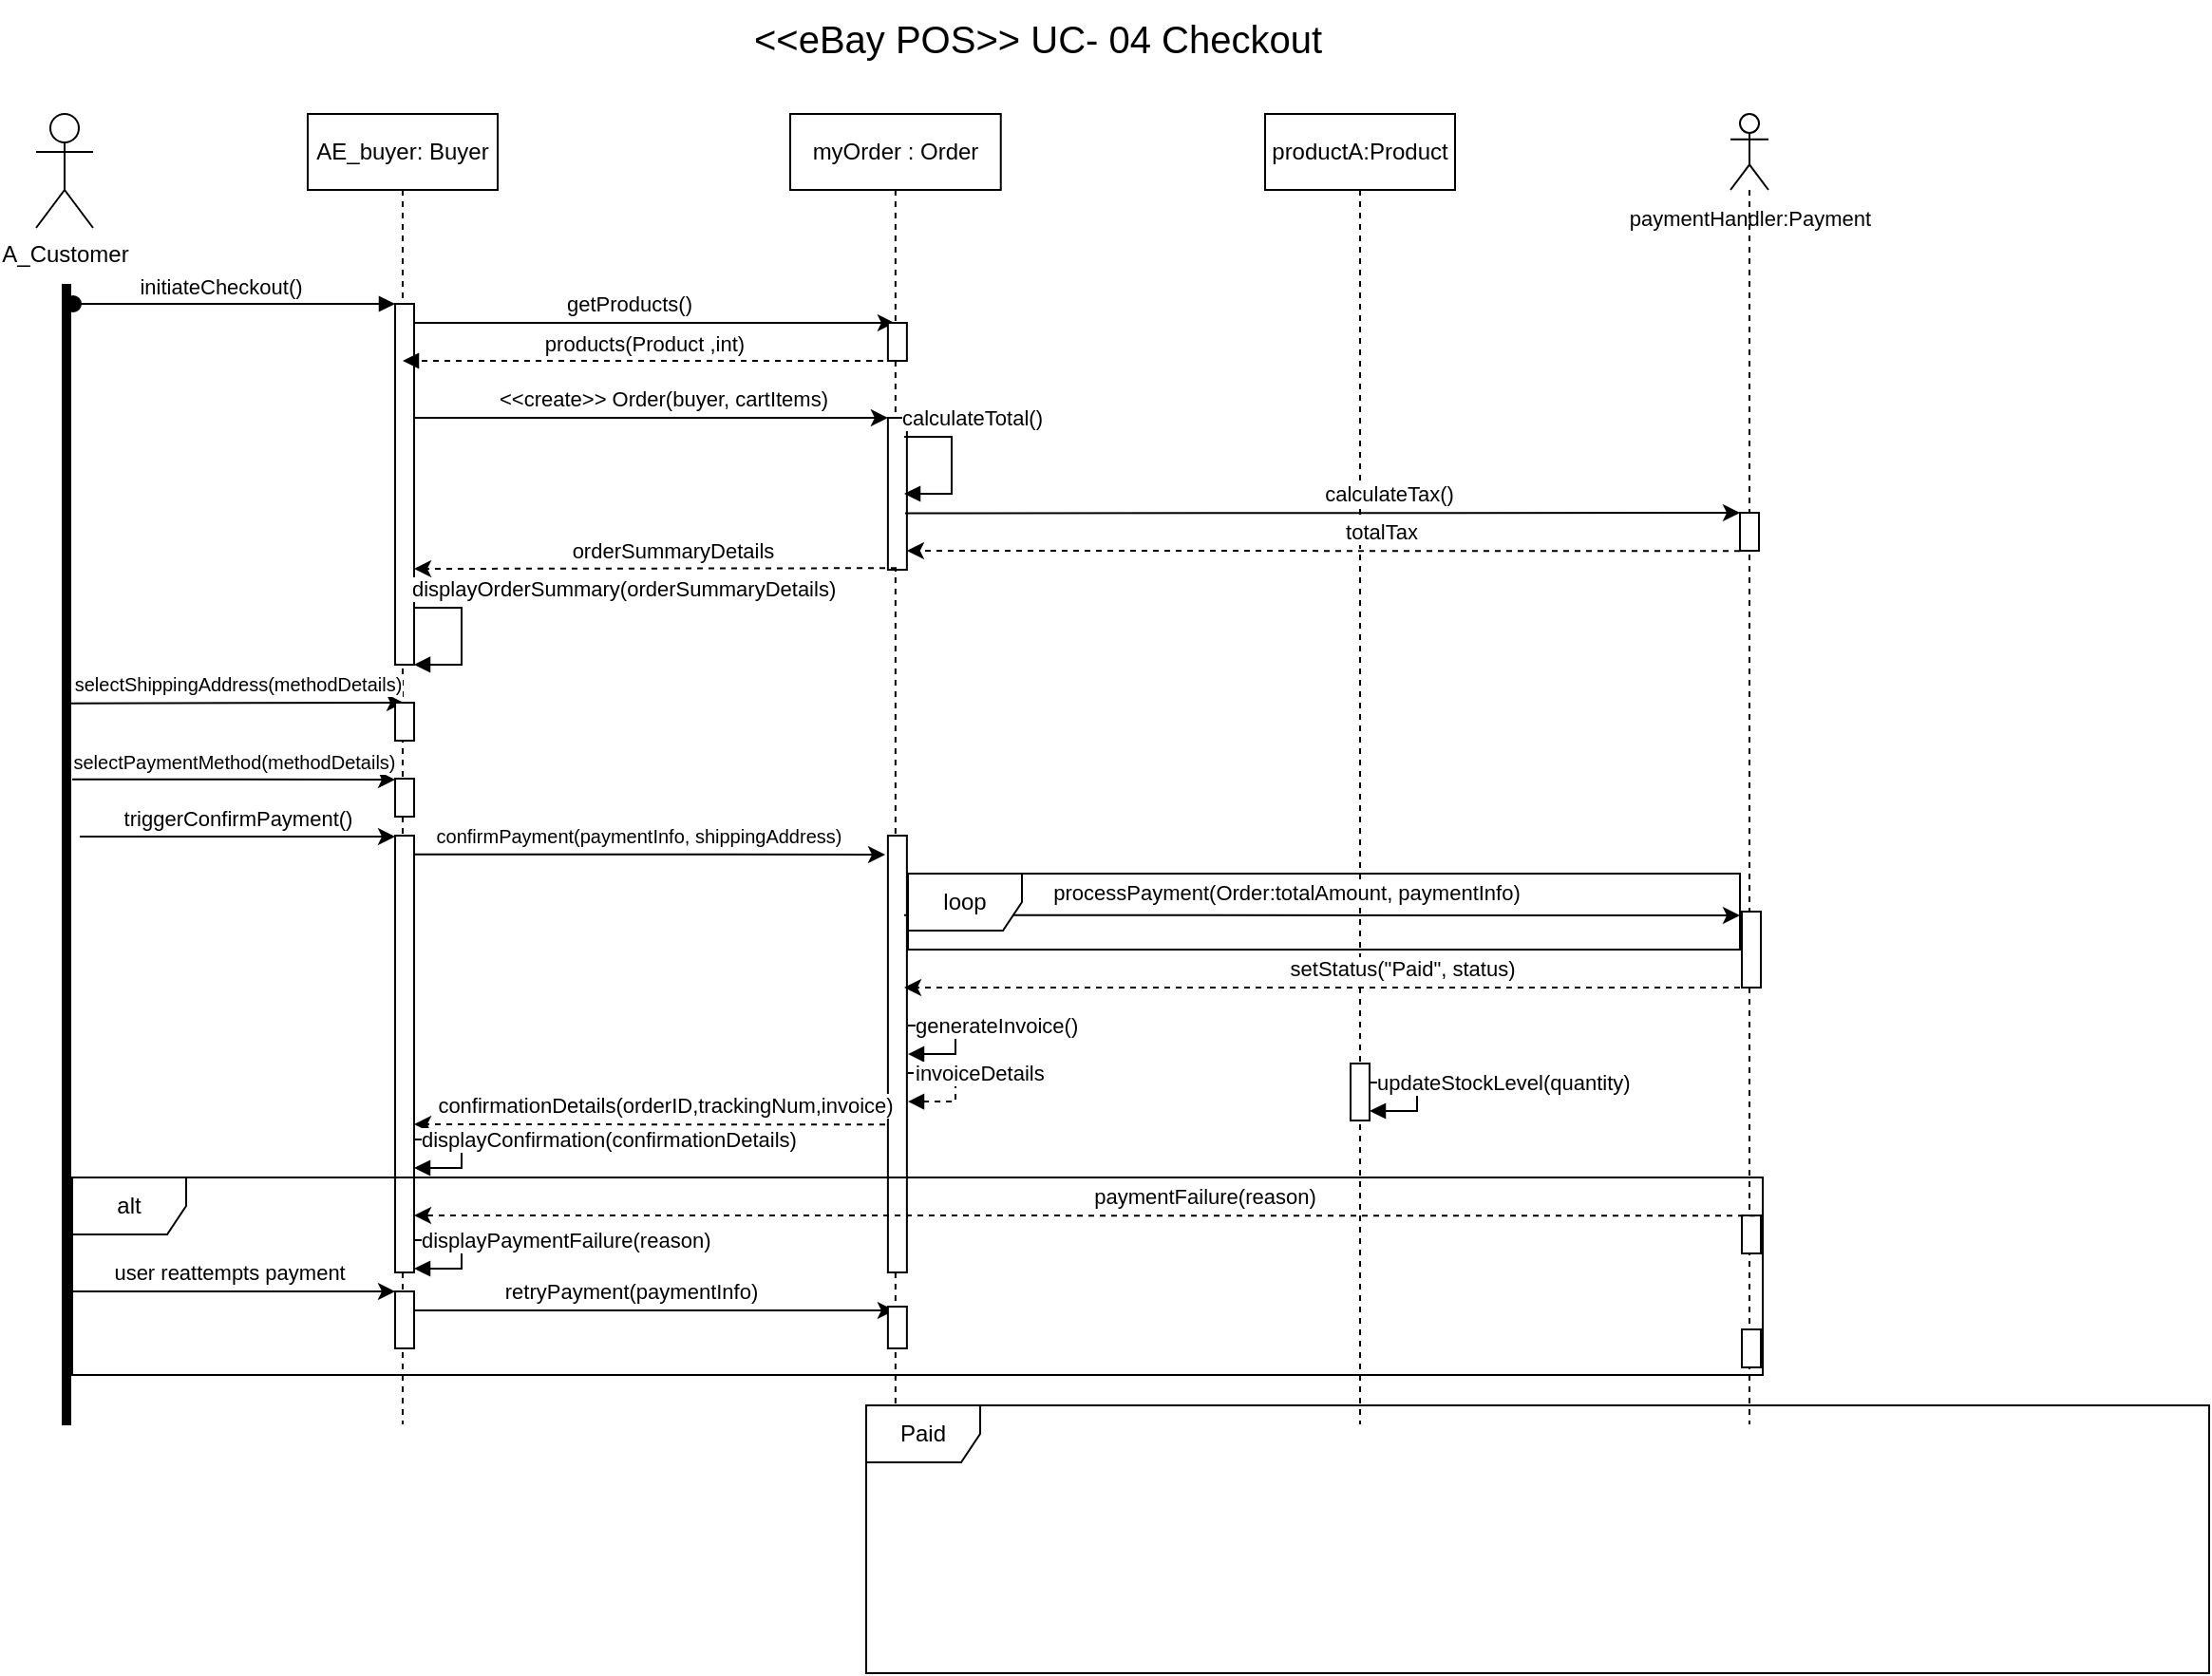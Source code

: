<mxfile version="27.0.6">
  <diagram name="Page-1" id="2YBvvXClWsGukQMizWep">
    <mxGraphModel dx="2276" dy="859" grid="1" gridSize="10" guides="1" tooltips="1" connect="1" arrows="1" fold="1" page="1" pageScale="1" pageWidth="850" pageHeight="1100" math="0" shadow="0">
      <root>
        <mxCell id="0" />
        <mxCell id="1" parent="0" />
        <mxCell id="mtO_gDQZqmRhvzvz-Wwp-23" value="" style="edgeStyle=elbowEdgeStyle;rounded=0;orthogonalLoop=1;jettySize=auto;html=1;elbow=vertical;curved=0;" parent="1" edge="1" target="kN1TvL-AGW_TWXCYKgNe-19">
          <mxGeometry relative="1" as="geometry">
            <mxPoint x="-241" y="700" as="sourcePoint" />
            <mxPoint x="103.065" y="699.696" as="targetPoint" />
          </mxGeometry>
        </mxCell>
        <mxCell id="mtO_gDQZqmRhvzvz-Wwp-24" value="retryPayment(paymentInfo)" style="edgeLabel;html=1;align=center;verticalAlign=middle;resizable=0;points=[];" parent="mtO_gDQZqmRhvzvz-Wwp-23" vertex="1" connectable="0">
          <mxGeometry x="-0.239" y="4" relative="1" as="geometry">
            <mxPoint x="19" y="-6" as="offset" />
          </mxGeometry>
        </mxCell>
        <mxCell id="kN1TvL-AGW_TWXCYKgNe-4" value="A_Customer" style="shape=umlActor;verticalLabelPosition=bottom;verticalAlign=top;html=1;" parent="1" vertex="1">
          <mxGeometry x="-437" y="70" width="30" height="60" as="geometry" />
        </mxCell>
        <mxCell id="kN1TvL-AGW_TWXCYKgNe-6" value="" style="html=1;points=[[0,0,0,0,5],[0,1,0,0,-5],[1,0,0,0,5],[1,1,0,0,-5]];perimeter=orthogonalPerimeter;outlineConnect=0;targetShapes=umlLifeline;portConstraint=eastwest;newEdgeStyle={&quot;curved&quot;:0,&quot;rounded&quot;:0};fillColor=#000000;imageWidth=6;" parent="1" vertex="1">
          <mxGeometry x="-423" y="160" width="4" height="600" as="geometry" />
        </mxCell>
        <mxCell id="kN1TvL-AGW_TWXCYKgNe-8" value="initiateCheckout()" style="html=1;verticalAlign=bottom;startArrow=oval;startFill=1;endArrow=block;startSize=8;curved=0;rounded=0;" parent="1" edge="1">
          <mxGeometry x="-0.087" width="60" relative="1" as="geometry">
            <mxPoint x="-417.5" y="170" as="sourcePoint" />
            <mxPoint x="-248.0" y="170" as="targetPoint" />
            <mxPoint as="offset" />
          </mxGeometry>
        </mxCell>
        <mxCell id="kN1TvL-AGW_TWXCYKgNe-25" value="" style="edgeStyle=elbowEdgeStyle;rounded=0;orthogonalLoop=1;jettySize=auto;html=1;elbow=vertical;curved=0;" parent="1" edge="1" target="kN1TvL-AGW_TWXCYKgNe-19">
          <mxGeometry relative="1" as="geometry">
            <mxPoint x="-242.0" y="179.996" as="sourcePoint" />
            <mxPoint x="-73.5" y="180" as="targetPoint" />
          </mxGeometry>
        </mxCell>
        <mxCell id="kN1TvL-AGW_TWXCYKgNe-26" value="getProducts()" style="edgeLabel;html=1;align=center;verticalAlign=middle;resizable=0;points=[];" parent="kN1TvL-AGW_TWXCYKgNe-25" vertex="1" connectable="0">
          <mxGeometry x="-0.239" y="4" relative="1" as="geometry">
            <mxPoint x="19" y="-6" as="offset" />
          </mxGeometry>
        </mxCell>
        <mxCell id="kN1TvL-AGW_TWXCYKgNe-13" value="AE_buyer: Buyer" style="shape=umlLifeline;perimeter=lifelinePerimeter;whiteSpace=wrap;html=1;container=0;dropTarget=0;collapsible=0;recursiveResize=0;outlineConnect=0;portConstraint=eastwest;newEdgeStyle={&quot;edgeStyle&quot;:&quot;elbowEdgeStyle&quot;,&quot;elbow&quot;:&quot;vertical&quot;,&quot;curved&quot;:0,&quot;rounded&quot;:0};" parent="1" vertex="1">
          <mxGeometry x="-294" y="70" width="100" height="690" as="geometry" />
        </mxCell>
        <mxCell id="HF9BvkSXhrn5gTn5HDKa-1" value="" style="html=1;points=[[0,0,0,0,5],[0,1,0,0,-5],[1,0,0,0,5],[1,1,0,0,-5]];perimeter=orthogonalPerimeter;outlineConnect=0;targetShapes=umlLifeline;portConstraint=eastwest;newEdgeStyle={&quot;curved&quot;:0,&quot;rounded&quot;:0};" parent="kN1TvL-AGW_TWXCYKgNe-13" vertex="1">
          <mxGeometry x="46" y="100" width="10" height="190" as="geometry" />
        </mxCell>
        <mxCell id="Sw7p4tAm8NIHKgo4iLP5-28" value="" style="html=1;points=[[0,0,0,0,5],[0,1,0,0,-5],[1,0,0,0,5],[1,1,0,0,-5]];perimeter=orthogonalPerimeter;outlineConnect=0;targetShapes=umlLifeline;portConstraint=eastwest;newEdgeStyle={&quot;curved&quot;:0,&quot;rounded&quot;:0};" parent="kN1TvL-AGW_TWXCYKgNe-13" vertex="1">
          <mxGeometry x="46" y="380" width="10" height="230" as="geometry" />
        </mxCell>
        <mxCell id="mtO_gDQZqmRhvzvz-Wwp-13" value="" style="html=1;points=[[0,0,0,0,5],[0,1,0,0,-5],[1,0,0,0,5],[1,1,0,0,-5]];perimeter=orthogonalPerimeter;outlineConnect=0;targetShapes=umlLifeline;portConstraint=eastwest;newEdgeStyle={&quot;curved&quot;:0,&quot;rounded&quot;:0};" parent="kN1TvL-AGW_TWXCYKgNe-13" vertex="1">
          <mxGeometry x="46" y="620" width="10" height="30" as="geometry" />
        </mxCell>
        <mxCell id="kN1TvL-AGW_TWXCYKgNe-19" value="myOrder : Order" style="shape=umlLifeline;perimeter=lifelinePerimeter;whiteSpace=wrap;html=1;container=0;dropTarget=0;collapsible=0;recursiveResize=0;outlineConnect=0;portConstraint=eastwest;newEdgeStyle={&quot;edgeStyle&quot;:&quot;elbowEdgeStyle&quot;,&quot;elbow&quot;:&quot;vertical&quot;,&quot;curved&quot;:0,&quot;rounded&quot;:0};" parent="1" vertex="1">
          <mxGeometry x="-40" y="70" width="110.87" height="690" as="geometry" />
        </mxCell>
        <mxCell id="kN1TvL-AGW_TWXCYKgNe-66" value="" style="html=1;points=[[0,0,0,0,5],[0,1,0,0,-5],[1,0,0,0,5],[1,1,0,0,-5]];perimeter=orthogonalPerimeter;outlineConnect=0;targetShapes=umlLifeline;portConstraint=eastwest;newEdgeStyle={&quot;curved&quot;:0,&quot;rounded&quot;:0};" parent="kN1TvL-AGW_TWXCYKgNe-19" vertex="1">
          <mxGeometry x="51.44" y="380" width="10" height="230" as="geometry" />
        </mxCell>
        <mxCell id="kN1TvL-AGW_TWXCYKgNe-73" value="" style="html=1;points=[[0,0,0,0,5],[0,1,0,0,-5],[1,0,0,0,5],[1,1,0,0,-5]];perimeter=orthogonalPerimeter;outlineConnect=0;targetShapes=umlLifeline;portConstraint=eastwest;newEdgeStyle={&quot;curved&quot;:0,&quot;rounded&quot;:0};" parent="kN1TvL-AGW_TWXCYKgNe-19" vertex="1">
          <mxGeometry x="51.44" y="160" width="10" height="80" as="geometry" />
        </mxCell>
        <mxCell id="mtO_gDQZqmRhvzvz-Wwp-22" value="" style="html=1;points=[[0,0,0,0,5],[0,1,0,0,-5],[1,0,0,0,5],[1,1,0,0,-5]];perimeter=orthogonalPerimeter;outlineConnect=0;targetShapes=umlLifeline;portConstraint=eastwest;newEdgeStyle={&quot;curved&quot;:0,&quot;rounded&quot;:0};" parent="kN1TvL-AGW_TWXCYKgNe-19" vertex="1">
          <mxGeometry x="51.44" y="628" width="10" height="22" as="geometry" />
        </mxCell>
        <mxCell id="Sw7p4tAm8NIHKgo4iLP5-13" value="" style="html=1;points=[[0,0,0,0,5],[0,1,0,0,-5],[1,0,0,0,5],[1,1,0,0,-5]];perimeter=orthogonalPerimeter;outlineConnect=0;targetShapes=umlLifeline;portConstraint=eastwest;newEdgeStyle={&quot;curved&quot;:0,&quot;rounded&quot;:0};" parent="kN1TvL-AGW_TWXCYKgNe-19" vertex="1">
          <mxGeometry x="51.44" y="110" width="10" height="20" as="geometry" />
        </mxCell>
        <mxCell id="kN1TvL-AGW_TWXCYKgNe-23" value="" style="shape=umlLifeline;perimeter=lifelinePerimeter;whiteSpace=wrap;html=1;container=1;dropTarget=0;collapsible=0;recursiveResize=0;outlineConnect=0;portConstraint=eastwest;newEdgeStyle={&quot;curved&quot;:0,&quot;rounded&quot;:0};participant=umlActor;" parent="1" vertex="1">
          <mxGeometry x="455" y="70" width="20" height="690" as="geometry" />
        </mxCell>
        <mxCell id="Sw7p4tAm8NIHKgo4iLP5-35" value="" style="html=1;points=[[0,0,0,0,5],[0,1,0,0,-5],[1,0,0,0,5],[1,1,0,0,-5]];perimeter=orthogonalPerimeter;outlineConnect=0;targetShapes=umlLifeline;portConstraint=eastwest;newEdgeStyle={&quot;curved&quot;:0,&quot;rounded&quot;:0};" parent="kN1TvL-AGW_TWXCYKgNe-23" vertex="1">
          <mxGeometry x="6" y="420" width="10" height="40" as="geometry" />
        </mxCell>
        <mxCell id="HF9BvkSXhrn5gTn5HDKa-6" value="" style="html=1;points=[[0,0,0,0,5],[0,1,0,0,-5],[1,0,0,0,5],[1,1,0,0,-5]];perimeter=orthogonalPerimeter;outlineConnect=0;targetShapes=umlLifeline;portConstraint=eastwest;newEdgeStyle={&quot;curved&quot;:0,&quot;rounded&quot;:0};" parent="kN1TvL-AGW_TWXCYKgNe-23" vertex="1">
          <mxGeometry x="6" y="640" width="10" height="20" as="geometry" />
        </mxCell>
        <mxCell id="ykOPbRQtEB0h3hrjc40J-9" value="" style="html=1;points=[[0,0,0,0,5],[0,1,0,0,-5],[1,0,0,0,5],[1,1,0,0,-5]];perimeter=orthogonalPerimeter;outlineConnect=0;targetShapes=umlLifeline;portConstraint=eastwest;newEdgeStyle={&quot;curved&quot;:0,&quot;rounded&quot;:0};" parent="kN1TvL-AGW_TWXCYKgNe-23" vertex="1">
          <mxGeometry x="6" y="580" width="10" height="20" as="geometry" />
        </mxCell>
        <mxCell id="nH1G99oQ00qSDfp580w2-2" value="" style="html=1;points=[[0,0,0,0,5],[0,1,0,0,-5],[1,0,0,0,5],[1,1,0,0,-5]];perimeter=orthogonalPerimeter;outlineConnect=0;targetShapes=umlLifeline;portConstraint=eastwest;newEdgeStyle={&quot;curved&quot;:0,&quot;rounded&quot;:0};" vertex="1" parent="kN1TvL-AGW_TWXCYKgNe-23">
          <mxGeometry x="5" y="210" width="10" height="20" as="geometry" />
        </mxCell>
        <mxCell id="kN1TvL-AGW_TWXCYKgNe-24" value="paymentHandler:Payment" style="text;html=1;align=center;verticalAlign=middle;resizable=0;points=[];autosize=1;strokeColor=none;fillColor=none;fontSize=11;" parent="1" vertex="1">
          <mxGeometry x="390" y="110" width="150" height="30" as="geometry" />
        </mxCell>
        <mxCell id="kN1TvL-AGW_TWXCYKgNe-31" value="" style="edgeStyle=elbowEdgeStyle;rounded=0;orthogonalLoop=1;jettySize=auto;html=1;elbow=vertical;curved=0;" parent="1" target="kN1TvL-AGW_TWXCYKgNe-73" edge="1">
          <mxGeometry relative="1" as="geometry">
            <mxPoint x="-238.0" y="229.996" as="sourcePoint" />
            <mxPoint x="-103.13" y="229.996" as="targetPoint" />
          </mxGeometry>
        </mxCell>
        <mxCell id="Sw7p4tAm8NIHKgo4iLP5-3" value="&amp;lt;&amp;lt;create&amp;gt;&amp;gt; Order(buyer, cartItems)" style="edgeLabel;html=1;align=center;verticalAlign=middle;resizable=0;points=[];" parent="kN1TvL-AGW_TWXCYKgNe-31" vertex="1" connectable="0">
          <mxGeometry x="0.298" relative="1" as="geometry">
            <mxPoint x="-31" y="-10" as="offset" />
          </mxGeometry>
        </mxCell>
        <mxCell id="kN1TvL-AGW_TWXCYKgNe-64" value="productA:Product" style="shape=umlLifeline;perimeter=lifelinePerimeter;whiteSpace=wrap;html=1;container=0;dropTarget=0;collapsible=0;recursiveResize=0;outlineConnect=0;portConstraint=eastwest;newEdgeStyle={&quot;edgeStyle&quot;:&quot;elbowEdgeStyle&quot;,&quot;elbow&quot;:&quot;vertical&quot;,&quot;curved&quot;:0,&quot;rounded&quot;:0};" parent="1" vertex="1">
          <mxGeometry x="210" y="70" width="100" height="690" as="geometry" />
        </mxCell>
        <mxCell id="kN1TvL-AGW_TWXCYKgNe-87" value="" style="edgeStyle=elbowEdgeStyle;rounded=0;orthogonalLoop=1;jettySize=auto;html=1;elbow=vertical;curved=0;exitX=1;exitY=1;exitDx=0;exitDy=-5;exitPerimeter=0;" parent="1" edge="1">
          <mxGeometry relative="1" as="geometry">
            <mxPoint x="-414" y="450.46" as="sourcePoint" />
            <mxPoint x="-248" y="450.17" as="targetPoint" />
          </mxGeometry>
        </mxCell>
        <mxCell id="kN1TvL-AGW_TWXCYKgNe-88" value="triggerConfirmPayment()" style="edgeLabel;html=1;align=center;verticalAlign=middle;resizable=0;points=[];" parent="kN1TvL-AGW_TWXCYKgNe-87" vertex="1" connectable="0">
          <mxGeometry x="-0.239" y="4" relative="1" as="geometry">
            <mxPoint x="19" y="-6" as="offset" />
          </mxGeometry>
        </mxCell>
        <mxCell id="kN1TvL-AGW_TWXCYKgNe-93" value="&amp;lt;&amp;lt;eBay POS&amp;gt;&amp;gt; UC- 04 Checkout" style="text;html=1;align=center;verticalAlign=middle;resizable=0;points=[];autosize=1;strokeColor=none;fillColor=none;fontSize=20;" parent="1" vertex="1">
          <mxGeometry x="-70" y="10" width="320" height="40" as="geometry" />
        </mxCell>
        <mxCell id="Sw7p4tAm8NIHKgo4iLP5-1" value="products(Product ,int)" style="html=1;verticalAlign=bottom;endArrow=block;curved=0;rounded=0;dashed=1;" parent="1" edge="1" target="kN1TvL-AGW_TWXCYKgNe-13">
          <mxGeometry width="80" relative="1" as="geometry">
            <mxPoint x="9" y="200" as="sourcePoint" />
            <mxPoint x="-150" y="200" as="targetPoint" />
          </mxGeometry>
        </mxCell>
        <mxCell id="Sw7p4tAm8NIHKgo4iLP5-2" value="" style="edgeStyle=elbowEdgeStyle;rounded=0;orthogonalLoop=1;jettySize=auto;html=1;elbow=vertical;curved=0;" parent="1" source="Sw7p4tAm8NIHKgo4iLP5-16" edge="1">
          <mxGeometry relative="1" as="geometry">
            <mxPoint x="-360.0" y="389.996" as="sourcePoint" />
            <mxPoint x="-243" y="390" as="targetPoint" />
          </mxGeometry>
        </mxCell>
        <mxCell id="Sw7p4tAm8NIHKgo4iLP5-6" value="" style="edgeStyle=elbowEdgeStyle;rounded=0;orthogonalLoop=1;jettySize=auto;html=1;elbow=vertical;curved=0;dashed=1;" parent="1" edge="1">
          <mxGeometry relative="1" as="geometry">
            <mxPoint x="16" y="309.13" as="sourcePoint" />
            <mxPoint x="-238" y="309.571" as="targetPoint" />
            <Array as="points" />
          </mxGeometry>
        </mxCell>
        <mxCell id="Sw7p4tAm8NIHKgo4iLP5-7" value="orderSummaryDetails" style="edgeLabel;html=1;align=center;verticalAlign=middle;resizable=0;points=[];" parent="Sw7p4tAm8NIHKgo4iLP5-6" vertex="1" connectable="0">
          <mxGeometry x="-0.239" y="4" relative="1" as="geometry">
            <mxPoint x="-22" y="-14" as="offset" />
          </mxGeometry>
        </mxCell>
        <mxCell id="Sw7p4tAm8NIHKgo4iLP5-8" value="displayOrderSummary(orderSummaryDetails)" style="html=1;align=left;spacingLeft=2;endArrow=block;rounded=0;edgeStyle=orthogonalEdgeStyle;curved=0;rounded=0;" parent="1" edge="1">
          <mxGeometry x="-1" y="11" relative="1" as="geometry">
            <mxPoint x="-238" y="329.98" as="sourcePoint" />
            <Array as="points">
              <mxPoint x="-213" y="359.98" />
            </Array>
            <mxPoint x="-238" y="359.98" as="targetPoint" />
            <mxPoint x="-5" y="1" as="offset" />
          </mxGeometry>
        </mxCell>
        <mxCell id="Sw7p4tAm8NIHKgo4iLP5-10" value="calculateTotal()" style="html=1;align=left;spacingLeft=2;endArrow=block;rounded=0;edgeStyle=orthogonalEdgeStyle;curved=0;rounded=0;" parent="1" edge="1">
          <mxGeometry x="-1" y="11" relative="1" as="geometry">
            <mxPoint x="20" y="240" as="sourcePoint" />
            <Array as="points">
              <mxPoint x="45" y="270" />
            </Array>
            <mxPoint x="20" y="270" as="targetPoint" />
            <mxPoint x="-5" y="1" as="offset" />
          </mxGeometry>
        </mxCell>
        <mxCell id="Sw7p4tAm8NIHKgo4iLP5-18" value="" style="edgeStyle=elbowEdgeStyle;rounded=0;orthogonalLoop=1;jettySize=auto;html=1;elbow=vertical;curved=0;" parent="1" edge="1">
          <mxGeometry relative="1" as="geometry">
            <mxPoint x="-423.0" y="380.326" as="sourcePoint" />
            <mxPoint x="-243.5" y="379.997" as="targetPoint" />
          </mxGeometry>
        </mxCell>
        <mxCell id="Sw7p4tAm8NIHKgo4iLP5-19" value="selectShippingAddress(methodDetails)" style="edgeLabel;html=1;align=center;verticalAlign=middle;resizable=0;points=[];fontSize=10;" parent="Sw7p4tAm8NIHKgo4iLP5-18" vertex="1" connectable="0">
          <mxGeometry x="-0.152" y="9" relative="1" as="geometry">
            <mxPoint x="16" y="-1" as="offset" />
          </mxGeometry>
        </mxCell>
        <mxCell id="Sw7p4tAm8NIHKgo4iLP5-16" value="" style="html=1;points=[[0,0,0,0,5],[0,1,0,0,-5],[1,0,0,0,5],[1,1,0,0,-5]];perimeter=orthogonalPerimeter;outlineConnect=0;targetShapes=umlLifeline;portConstraint=eastwest;newEdgeStyle={&quot;curved&quot;:0,&quot;rounded&quot;:0};" parent="1" vertex="1">
          <mxGeometry x="-248" y="380" width="10" height="20" as="geometry" />
        </mxCell>
        <mxCell id="Sw7p4tAm8NIHKgo4iLP5-22" value="" style="edgeStyle=elbowEdgeStyle;rounded=0;orthogonalLoop=1;jettySize=auto;html=1;elbow=vertical;curved=0;" parent="1" source="Sw7p4tAm8NIHKgo4iLP5-24" edge="1">
          <mxGeometry relative="1" as="geometry">
            <mxPoint x="-418.0" y="420.326" as="sourcePoint" />
            <mxPoint x="-243" y="420" as="targetPoint" />
          </mxGeometry>
        </mxCell>
        <mxCell id="Sw7p4tAm8NIHKgo4iLP5-25" value="" style="edgeStyle=elbowEdgeStyle;rounded=0;orthogonalLoop=1;jettySize=auto;html=1;elbow=vertical;curved=0;" parent="1" target="Sw7p4tAm8NIHKgo4iLP5-24" edge="1">
          <mxGeometry relative="1" as="geometry">
            <mxPoint x="-418.0" y="420.326" as="sourcePoint" />
            <mxPoint x="-243" y="420" as="targetPoint" />
          </mxGeometry>
        </mxCell>
        <mxCell id="Sw7p4tAm8NIHKgo4iLP5-26" value="selectPaymentMethod(methodDetails)" style="edgeLabel;html=1;align=center;verticalAlign=middle;resizable=0;points=[];fontSize=10;" parent="Sw7p4tAm8NIHKgo4iLP5-25" vertex="1" connectable="0">
          <mxGeometry x="-0.152" y="9" relative="1" as="geometry">
            <mxPoint x="13" y="-1" as="offset" />
          </mxGeometry>
        </mxCell>
        <mxCell id="Sw7p4tAm8NIHKgo4iLP5-24" value="" style="html=1;points=[[0,0,0,0,5],[0,1,0,0,-5],[1,0,0,0,5],[1,1,0,0,-5]];perimeter=orthogonalPerimeter;outlineConnect=0;targetShapes=umlLifeline;portConstraint=eastwest;newEdgeStyle={&quot;curved&quot;:0,&quot;rounded&quot;:0};" parent="1" vertex="1">
          <mxGeometry x="-248" y="420" width="10" height="20" as="geometry" />
        </mxCell>
        <mxCell id="Sw7p4tAm8NIHKgo4iLP5-37" value="" style="edgeStyle=elbowEdgeStyle;rounded=0;orthogonalLoop=1;jettySize=auto;html=1;elbow=vertical;curved=0;exitX=1.458;exitY=0.139;exitDx=0;exitDy=0;exitPerimeter=0;" parent="1" edge="1">
          <mxGeometry relative="1" as="geometry">
            <mxPoint x="20.0" y="491.85" as="sourcePoint" />
            <mxPoint x="460" y="492" as="targetPoint" />
            <Array as="points" />
          </mxGeometry>
        </mxCell>
        <mxCell id="Sw7p4tAm8NIHKgo4iLP5-38" value="processPayment(Order:totalAmount, paymentInfo)" style="edgeLabel;html=1;align=center;verticalAlign=middle;resizable=0;points=[];fontSize=11;" parent="Sw7p4tAm8NIHKgo4iLP5-37" vertex="1" connectable="0">
          <mxGeometry x="-0.239" y="4" relative="1" as="geometry">
            <mxPoint x="33" y="-8" as="offset" />
          </mxGeometry>
        </mxCell>
        <mxCell id="mtO_gDQZqmRhvzvz-Wwp-2" value="" style="edgeStyle=elbowEdgeStyle;rounded=0;orthogonalLoop=1;jettySize=auto;html=1;elbow=vertical;curved=0;dashed=1;" parent="1" edge="1">
          <mxGeometry relative="1" as="geometry">
            <mxPoint x="460" y="530.0" as="sourcePoint" />
            <mxPoint x="20" y="530" as="targetPoint" />
          </mxGeometry>
        </mxCell>
        <mxCell id="mtO_gDQZqmRhvzvz-Wwp-3" value="setStatus(&quot;Paid&quot;, status)" style="edgeLabel;html=1;align=center;verticalAlign=middle;resizable=0;points=[];" parent="mtO_gDQZqmRhvzvz-Wwp-2" vertex="1" connectable="0">
          <mxGeometry x="-0.239" y="4" relative="1" as="geometry">
            <mxPoint x="-11" y="-14" as="offset" />
          </mxGeometry>
        </mxCell>
        <mxCell id="mtO_gDQZqmRhvzvz-Wwp-5" value="generateInvoice()" style="html=1;align=left;spacingLeft=2;endArrow=block;rounded=0;edgeStyle=orthogonalEdgeStyle;curved=0;rounded=0;" parent="1" edge="1">
          <mxGeometry x="-1" relative="1" as="geometry">
            <mxPoint x="22" y="550.03" as="sourcePoint" />
            <Array as="points">
              <mxPoint x="47" y="550.03" />
              <mxPoint x="47" y="565.03" />
              <mxPoint x="22" y="565.03" />
            </Array>
            <mxPoint x="22" y="565.03" as="targetPoint" />
            <mxPoint as="offset" />
          </mxGeometry>
        </mxCell>
        <mxCell id="mtO_gDQZqmRhvzvz-Wwp-6" value="invoiceDetails" style="html=1;align=left;spacingLeft=2;endArrow=block;rounded=0;edgeStyle=orthogonalEdgeStyle;curved=0;rounded=0;dashed=1;" parent="1" edge="1">
          <mxGeometry x="-1" relative="1" as="geometry">
            <mxPoint x="22" y="575.03" as="sourcePoint" />
            <Array as="points">
              <mxPoint x="47" y="575.03" />
              <mxPoint x="47" y="590.03" />
              <mxPoint x="22" y="590.03" />
            </Array>
            <mxPoint x="22" y="590.03" as="targetPoint" />
            <mxPoint as="offset" />
          </mxGeometry>
        </mxCell>
        <mxCell id="mtO_gDQZqmRhvzvz-Wwp-7" value="" style="edgeStyle=elbowEdgeStyle;rounded=0;orthogonalLoop=1;jettySize=auto;html=1;elbow=vertical;curved=0;dashed=1;" parent="1" edge="1">
          <mxGeometry relative="1" as="geometry">
            <mxPoint x="10" y="602.14" as="sourcePoint" />
            <mxPoint x="-238" y="602.14" as="targetPoint" />
            <Array as="points" />
          </mxGeometry>
        </mxCell>
        <mxCell id="mtO_gDQZqmRhvzvz-Wwp-8" value="confirmationDetails(orderID,trackingNum,invoice)" style="edgeLabel;html=1;align=center;verticalAlign=middle;resizable=0;points=[];" parent="mtO_gDQZqmRhvzvz-Wwp-7" vertex="1" connectable="0">
          <mxGeometry x="-0.239" y="4" relative="1" as="geometry">
            <mxPoint x="-22" y="-14" as="offset" />
          </mxGeometry>
        </mxCell>
        <mxCell id="mtO_gDQZqmRhvzvz-Wwp-11" value="" style="edgeStyle=elbowEdgeStyle;rounded=0;orthogonalLoop=1;jettySize=auto;html=1;elbow=vertical;curved=0;dashed=1;" parent="1" edge="1">
          <mxGeometry relative="1" as="geometry">
            <mxPoint x="468" y="650.13" as="sourcePoint" />
            <mxPoint x="-238" y="650" as="targetPoint" />
            <Array as="points">
              <mxPoint x="550" y="650" />
            </Array>
          </mxGeometry>
        </mxCell>
        <mxCell id="mtO_gDQZqmRhvzvz-Wwp-12" value="paymentFailure(reason)" style="edgeLabel;html=1;align=center;verticalAlign=middle;resizable=0;points=[];" parent="mtO_gDQZqmRhvzvz-Wwp-11" vertex="1" connectable="0">
          <mxGeometry x="-0.239" y="4" relative="1" as="geometry">
            <mxPoint x="-22" y="-14" as="offset" />
          </mxGeometry>
        </mxCell>
        <mxCell id="mtO_gDQZqmRhvzvz-Wwp-9" value="displayConfirmation(confirmationDetails)" style="html=1;align=left;spacingLeft=2;endArrow=block;rounded=0;edgeStyle=orthogonalEdgeStyle;curved=0;rounded=0;" parent="1" edge="1">
          <mxGeometry x="-1" relative="1" as="geometry">
            <mxPoint x="-238" y="610" as="sourcePoint" />
            <Array as="points">
              <mxPoint x="-213" y="610" />
              <mxPoint x="-213" y="625" />
              <mxPoint x="-238" y="625" />
            </Array>
            <mxPoint x="-238" y="625" as="targetPoint" />
            <mxPoint as="offset" />
          </mxGeometry>
        </mxCell>
        <mxCell id="mtO_gDQZqmRhvzvz-Wwp-10" value="displayPaymentFailure(reason)" style="html=1;align=left;spacingLeft=2;endArrow=block;rounded=0;edgeStyle=orthogonalEdgeStyle;curved=0;rounded=0;" parent="1" edge="1">
          <mxGeometry x="-1" relative="1" as="geometry">
            <mxPoint x="-238" y="663" as="sourcePoint" />
            <Array as="points">
              <mxPoint x="-213" y="663" />
              <mxPoint x="-213" y="678" />
              <mxPoint x="-238" y="678" />
            </Array>
            <mxPoint x="-238" y="678" as="targetPoint" />
            <mxPoint as="offset" />
          </mxGeometry>
        </mxCell>
        <mxCell id="mtO_gDQZqmRhvzvz-Wwp-16" value="" style="edgeStyle=elbowEdgeStyle;rounded=0;orthogonalLoop=1;jettySize=auto;html=1;elbow=vertical;curved=0;" parent="1" edge="1">
          <mxGeometry relative="1" as="geometry">
            <mxPoint x="-423" y="690" as="sourcePoint" />
            <mxPoint x="-248" y="690" as="targetPoint" />
          </mxGeometry>
        </mxCell>
        <mxCell id="mtO_gDQZqmRhvzvz-Wwp-17" value="&amp;nbsp;user reattempts payment" style="edgeLabel;html=1;align=center;verticalAlign=middle;resizable=0;points=[];" parent="mtO_gDQZqmRhvzvz-Wwp-16" vertex="1" connectable="0">
          <mxGeometry x="-0.239" y="4" relative="1" as="geometry">
            <mxPoint x="19" y="-6" as="offset" />
          </mxGeometry>
        </mxCell>
        <mxCell id="ykOPbRQtEB0h3hrjc40J-13" value="" style="edgeStyle=elbowEdgeStyle;rounded=0;orthogonalLoop=1;jettySize=auto;html=1;elbow=vertical;curved=0;" parent="1" edge="1">
          <mxGeometry relative="1" as="geometry">
            <mxPoint x="-238.0" y="459.816" as="sourcePoint" />
            <mxPoint x="10" y="460" as="targetPoint" />
          </mxGeometry>
        </mxCell>
        <mxCell id="ykOPbRQtEB0h3hrjc40J-14" value="confirmPayment(paymentInfo, shippingAddress)" style="edgeLabel;html=1;align=center;verticalAlign=middle;resizable=0;points=[];fontSize=10;" parent="ykOPbRQtEB0h3hrjc40J-13" vertex="1" connectable="0">
          <mxGeometry x="-0.152" y="9" relative="1" as="geometry">
            <mxPoint x="13" y="-1" as="offset" />
          </mxGeometry>
        </mxCell>
        <mxCell id="ykOPbRQtEB0h3hrjc40J-12" value="loop" style="shape=umlFrame;whiteSpace=wrap;html=1;pointerEvents=0;" parent="1" vertex="1">
          <mxGeometry x="22" y="470" width="438" height="40" as="geometry" />
        </mxCell>
        <mxCell id="ykOPbRQtEB0h3hrjc40J-15" value="alt" style="shape=umlFrame;whiteSpace=wrap;html=1;pointerEvents=0;" parent="1" vertex="1">
          <mxGeometry x="-418" y="630" width="890" height="104" as="geometry" />
        </mxCell>
        <mxCell id="PUNF1kNcgxxUp3v5ZcSH-1" value="" style="edgeStyle=elbowEdgeStyle;rounded=0;orthogonalLoop=1;jettySize=auto;html=1;elbow=vertical;curved=0;" parent="1" edge="1">
          <mxGeometry relative="1" as="geometry">
            <mxPoint x="20.5" y="280.24" as="sourcePoint" />
            <mxPoint x="460" y="280" as="targetPoint" />
          </mxGeometry>
        </mxCell>
        <mxCell id="PUNF1kNcgxxUp3v5ZcSH-2" value="calculateTax()" style="edgeLabel;html=1;align=center;verticalAlign=middle;resizable=0;points=[];" parent="PUNF1kNcgxxUp3v5ZcSH-1" vertex="1" connectable="0">
          <mxGeometry x="0.298" relative="1" as="geometry">
            <mxPoint x="-31" y="-10" as="offset" />
          </mxGeometry>
        </mxCell>
        <mxCell id="PUNF1kNcgxxUp3v5ZcSH-5" value="" style="edgeStyle=elbowEdgeStyle;rounded=0;orthogonalLoop=1;jettySize=auto;html=1;elbow=vertical;curved=0;dashed=1;" parent="1" target="kN1TvL-AGW_TWXCYKgNe-73" edge="1">
          <mxGeometry relative="1" as="geometry">
            <mxPoint x="460" y="300.13" as="sourcePoint" />
            <mxPoint x="124" y="300" as="targetPoint" />
            <Array as="points">
              <mxPoint x="564.5" y="300" />
            </Array>
          </mxGeometry>
        </mxCell>
        <mxCell id="PUNF1kNcgxxUp3v5ZcSH-6" value="totalTax" style="edgeLabel;html=1;align=center;verticalAlign=middle;resizable=0;points=[];" parent="PUNF1kNcgxxUp3v5ZcSH-5" vertex="1" connectable="0">
          <mxGeometry x="-0.239" y="4" relative="1" as="geometry">
            <mxPoint x="-22" y="-14" as="offset" />
          </mxGeometry>
        </mxCell>
        <mxCell id="nH1G99oQ00qSDfp580w2-5" value="updateStockLevel(quantity)" style="html=1;align=left;spacingLeft=2;endArrow=block;rounded=0;edgeStyle=orthogonalEdgeStyle;curved=0;rounded=0;" edge="1" parent="1" source="mtO_gDQZqmRhvzvz-Wwp-34">
          <mxGeometry x="-1" relative="1" as="geometry">
            <mxPoint x="265" y="580" as="sourcePoint" />
            <Array as="points">
              <mxPoint x="290" y="580" />
              <mxPoint x="290" y="595" />
              <mxPoint x="265" y="595" />
            </Array>
            <mxPoint x="265" y="595" as="targetPoint" />
            <mxPoint as="offset" />
          </mxGeometry>
        </mxCell>
        <mxCell id="nH1G99oQ00qSDfp580w2-6" value="Paid" style="shape=umlFrame;whiteSpace=wrap;html=1;pointerEvents=0;" vertex="1" parent="1">
          <mxGeometry y="750" width="707" height="141" as="geometry" />
        </mxCell>
        <mxCell id="mtO_gDQZqmRhvzvz-Wwp-34" value="" style="html=1;points=[[0,0,0,0,5],[0,1,0,0,-5],[1,0,0,0,5],[1,1,0,0,-5]];perimeter=orthogonalPerimeter;outlineConnect=0;targetShapes=umlLifeline;portConstraint=eastwest;newEdgeStyle={&quot;curved&quot;:0,&quot;rounded&quot;:0};" parent="1" vertex="1">
          <mxGeometry x="255" y="570" width="10" height="30" as="geometry" />
        </mxCell>
      </root>
    </mxGraphModel>
  </diagram>
</mxfile>
